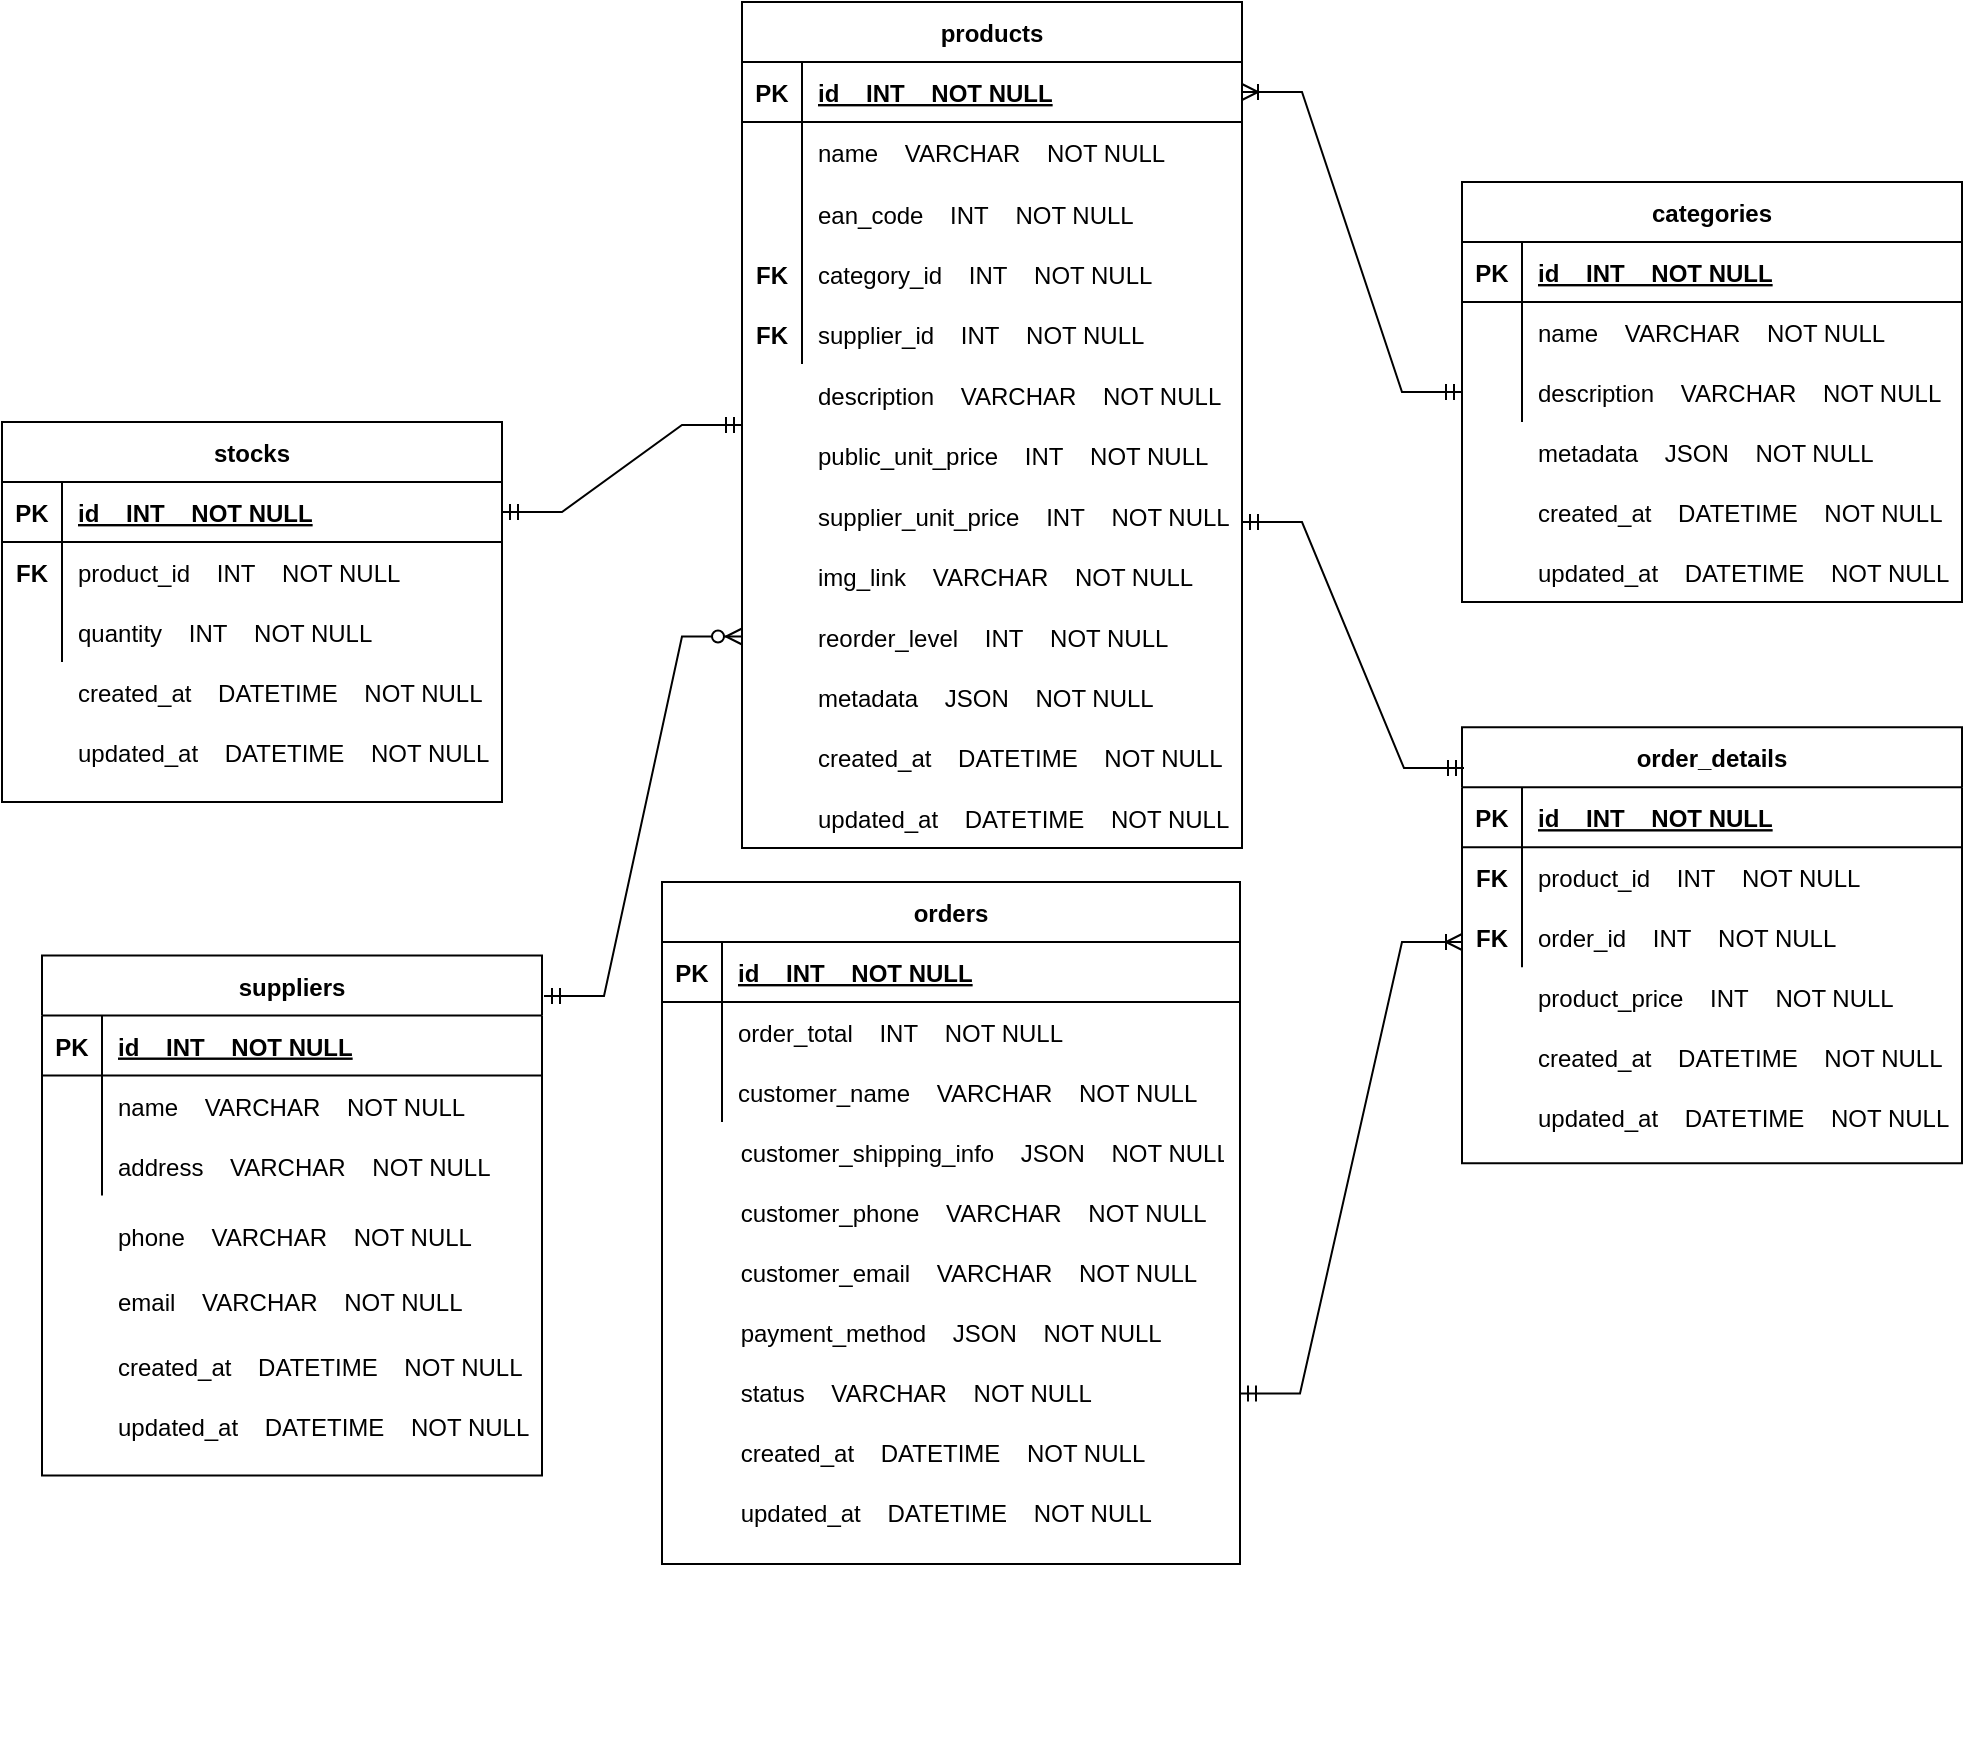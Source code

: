 <mxfile version="26.0.5">
  <diagram id="R2lEEEUBdFMjLlhIrx00" name="Page-1">
    <mxGraphModel dx="1818" dy="531" grid="1" gridSize="10" guides="1" tooltips="1" connect="1" arrows="1" fold="1" page="1" pageScale="1" pageWidth="850" pageHeight="1100" math="0" shadow="0" extFonts="Permanent Marker^https://fonts.googleapis.com/css?family=Permanent+Marker">
      <root>
        <mxCell id="0" />
        <mxCell id="1" parent="0" />
        <mxCell id="oDCol93xk47E9iByFCbb-89" value="" style="group;fontFamily=Helvetica;" parent="1" vertex="1" connectable="0">
          <mxGeometry x="-210" y="510" width="250" height="266.75" as="geometry" />
        </mxCell>
        <mxCell id="O599vIxPyZ5ag_olLyhW-19" value="" style="group;fontFamily=Helvetica;" parent="oDCol93xk47E9iByFCbb-89" vertex="1" connectable="0">
          <mxGeometry y="6.75" width="250" height="260" as="geometry" />
        </mxCell>
        <mxCell id="C-vyLk0tnHw3VtMMgP7b-13" value="suppliers" style="shape=table;startSize=30;container=1;collapsible=1;childLayout=tableLayout;fixedRows=1;rowLines=0;fontStyle=1;align=center;resizeLast=1;" parent="O599vIxPyZ5ag_olLyhW-19" vertex="1">
          <mxGeometry width="250" height="260" as="geometry" />
        </mxCell>
        <mxCell id="C-vyLk0tnHw3VtMMgP7b-14" value="" style="shape=partialRectangle;collapsible=0;dropTarget=0;pointerEvents=0;fillColor=none;points=[[0,0.5],[1,0.5]];portConstraint=eastwest;top=0;left=0;right=0;bottom=1;fontFamily=Helvetica;" parent="C-vyLk0tnHw3VtMMgP7b-13" vertex="1">
          <mxGeometry y="30" width="250" height="30" as="geometry" />
        </mxCell>
        <mxCell id="C-vyLk0tnHw3VtMMgP7b-15" value="PK" style="shape=partialRectangle;overflow=hidden;connectable=0;fillColor=none;top=0;left=0;bottom=0;right=0;fontStyle=1;fontFamily=Helvetica;" parent="C-vyLk0tnHw3VtMMgP7b-14" vertex="1">
          <mxGeometry width="30" height="30" as="geometry">
            <mxRectangle width="30" height="30" as="alternateBounds" />
          </mxGeometry>
        </mxCell>
        <mxCell id="C-vyLk0tnHw3VtMMgP7b-16" value="id    INT    NOT NULL" style="shape=partialRectangle;overflow=hidden;connectable=0;fillColor=none;top=0;left=0;bottom=0;right=0;align=left;spacingLeft=6;fontStyle=5;fontFamily=Helvetica;" parent="C-vyLk0tnHw3VtMMgP7b-14" vertex="1">
          <mxGeometry x="30" width="220" height="30" as="geometry">
            <mxRectangle width="220" height="30" as="alternateBounds" />
          </mxGeometry>
        </mxCell>
        <mxCell id="C-vyLk0tnHw3VtMMgP7b-17" value="" style="shape=partialRectangle;collapsible=0;dropTarget=0;pointerEvents=0;fillColor=none;points=[[0,0.5],[1,0.5]];portConstraint=eastwest;top=0;left=0;right=0;bottom=0;fontFamily=Helvetica;" parent="C-vyLk0tnHw3VtMMgP7b-13" vertex="1">
          <mxGeometry y="60" width="250" height="30" as="geometry" />
        </mxCell>
        <mxCell id="C-vyLk0tnHw3VtMMgP7b-18" value="" style="shape=partialRectangle;overflow=hidden;connectable=0;fillColor=none;top=0;left=0;bottom=0;right=0;fontFamily=Helvetica;" parent="C-vyLk0tnHw3VtMMgP7b-17" vertex="1">
          <mxGeometry width="30" height="30" as="geometry">
            <mxRectangle width="30" height="30" as="alternateBounds" />
          </mxGeometry>
        </mxCell>
        <mxCell id="C-vyLk0tnHw3VtMMgP7b-19" value="name    VARCHAR    NOT NULL" style="shape=partialRectangle;overflow=hidden;connectable=0;fillColor=none;top=0;left=0;bottom=0;right=0;align=left;spacingLeft=6;fontFamily=Helvetica;" parent="C-vyLk0tnHw3VtMMgP7b-17" vertex="1">
          <mxGeometry x="30" width="220" height="30" as="geometry">
            <mxRectangle width="220" height="30" as="alternateBounds" />
          </mxGeometry>
        </mxCell>
        <mxCell id="C-vyLk0tnHw3VtMMgP7b-20" value="" style="shape=partialRectangle;collapsible=0;dropTarget=0;pointerEvents=0;fillColor=none;points=[[0,0.5],[1,0.5]];portConstraint=eastwest;top=0;left=0;right=0;bottom=0;fontFamily=Helvetica;" parent="C-vyLk0tnHw3VtMMgP7b-13" vertex="1">
          <mxGeometry y="90" width="250" height="30" as="geometry" />
        </mxCell>
        <mxCell id="C-vyLk0tnHw3VtMMgP7b-21" value="" style="shape=partialRectangle;overflow=hidden;connectable=0;fillColor=none;top=0;left=0;bottom=0;right=0;fontFamily=Helvetica;" parent="C-vyLk0tnHw3VtMMgP7b-20" vertex="1">
          <mxGeometry width="30" height="30" as="geometry">
            <mxRectangle width="30" height="30" as="alternateBounds" />
          </mxGeometry>
        </mxCell>
        <mxCell id="C-vyLk0tnHw3VtMMgP7b-22" value="address    VARCHAR    NOT NULL" style="shape=partialRectangle;overflow=hidden;connectable=0;fillColor=none;top=0;left=0;bottom=0;right=0;align=left;spacingLeft=6;fontFamily=Helvetica;" parent="C-vyLk0tnHw3VtMMgP7b-20" vertex="1">
          <mxGeometry x="30" width="220" height="30" as="geometry">
            <mxRectangle width="220" height="30" as="alternateBounds" />
          </mxGeometry>
        </mxCell>
        <mxCell id="O599vIxPyZ5ag_olLyhW-18" value="" style="group;fontFamily=Helvetica;" parent="O599vIxPyZ5ag_olLyhW-19" vertex="1" connectable="0">
          <mxGeometry x="30" y="120" width="220" height="70" as="geometry" />
        </mxCell>
        <mxCell id="oDCol93xk47E9iByFCbb-34" value="phone    VARCHAR    NOT NULL" style="shape=partialRectangle;overflow=hidden;connectable=0;fillColor=none;top=0;left=0;bottom=0;right=0;align=left;spacingLeft=6;fontFamily=Helvetica;" parent="O599vIxPyZ5ag_olLyhW-18" vertex="1">
          <mxGeometry width="220" height="40" as="geometry">
            <mxRectangle width="220" height="30" as="alternateBounds" />
          </mxGeometry>
        </mxCell>
        <mxCell id="oDCol93xk47E9iByFCbb-35" value="email    VARCHAR    NOT NULL" style="shape=partialRectangle;overflow=hidden;connectable=0;fillColor=none;top=0;left=0;bottom=0;right=0;align=left;spacingLeft=6;fontFamily=Helvetica;" parent="O599vIxPyZ5ag_olLyhW-18" vertex="1">
          <mxGeometry y="35" width="220" height="35" as="geometry">
            <mxRectangle width="220" height="30" as="alternateBounds" />
          </mxGeometry>
        </mxCell>
        <mxCell id="CiDl6XAIIdeiYuVBN_p--7" value="created_at    DATETIME    NOT NULL" style="shape=partialRectangle;overflow=hidden;connectable=0;fillColor=none;top=0;left=0;bottom=0;right=0;align=left;spacingLeft=6;fontFamily=Helvetica;" parent="O599vIxPyZ5ag_olLyhW-19" vertex="1">
          <mxGeometry x="30" y="190" width="220" height="30" as="geometry">
            <mxRectangle width="220" height="30" as="alternateBounds" />
          </mxGeometry>
        </mxCell>
        <mxCell id="CiDl6XAIIdeiYuVBN_p--8" value="updated_at    DATETIME    NOT NULL" style="shape=partialRectangle;overflow=hidden;connectable=0;fillColor=none;top=0;left=0;bottom=0;right=0;align=left;spacingLeft=6;fontFamily=Helvetica;" parent="O599vIxPyZ5ag_olLyhW-19" vertex="1">
          <mxGeometry x="30" y="220" width="220" height="30" as="geometry">
            <mxRectangle width="220" height="30" as="alternateBounds" />
          </mxGeometry>
        </mxCell>
        <mxCell id="kDhygVRO_tqBMdC2wP5P-2" value="" style="group;fontFamily=Helvetica;" parent="1" vertex="1" connectable="0">
          <mxGeometry x="140" y="40" width="610" height="580.57" as="geometry" />
        </mxCell>
        <mxCell id="C-vyLk0tnHw3VtMMgP7b-23" value="products" style="shape=table;startSize=30;container=1;collapsible=1;childLayout=tableLayout;fixedRows=1;rowLines=0;fontStyle=1;align=center;resizeLast=1;" parent="kDhygVRO_tqBMdC2wP5P-2" vertex="1">
          <mxGeometry width="250" height="423.0" as="geometry">
            <mxRectangle width="90" height="30" as="alternateBounds" />
          </mxGeometry>
        </mxCell>
        <mxCell id="C-vyLk0tnHw3VtMMgP7b-24" value="" style="shape=partialRectangle;collapsible=0;dropTarget=0;pointerEvents=0;fillColor=none;points=[[0,0.5],[1,0.5]];portConstraint=eastwest;top=0;left=0;right=0;bottom=1;fontFamily=Helvetica;" parent="C-vyLk0tnHw3VtMMgP7b-23" vertex="1">
          <mxGeometry y="30" width="250" height="30" as="geometry" />
        </mxCell>
        <mxCell id="C-vyLk0tnHw3VtMMgP7b-25" value="PK" style="shape=partialRectangle;overflow=hidden;connectable=0;fillColor=none;top=0;left=0;bottom=0;right=0;fontStyle=1;fontFamily=Helvetica;" parent="C-vyLk0tnHw3VtMMgP7b-24" vertex="1">
          <mxGeometry width="30" height="30" as="geometry">
            <mxRectangle width="30" height="30" as="alternateBounds" />
          </mxGeometry>
        </mxCell>
        <mxCell id="C-vyLk0tnHw3VtMMgP7b-26" value="id    INT    NOT NULL " style="shape=partialRectangle;overflow=hidden;connectable=0;fillColor=none;top=0;left=0;bottom=0;right=0;align=left;spacingLeft=6;fontStyle=5;fontFamily=Helvetica;" parent="C-vyLk0tnHw3VtMMgP7b-24" vertex="1">
          <mxGeometry x="30" width="220" height="30" as="geometry">
            <mxRectangle width="220" height="30" as="alternateBounds" />
          </mxGeometry>
        </mxCell>
        <mxCell id="C-vyLk0tnHw3VtMMgP7b-27" value="" style="shape=partialRectangle;collapsible=0;dropTarget=0;pointerEvents=0;fillColor=none;points=[[0,0.5],[1,0.5]];portConstraint=eastwest;top=0;left=0;right=0;bottom=0;fontFamily=Helvetica;" parent="C-vyLk0tnHw3VtMMgP7b-23" vertex="1">
          <mxGeometry y="60" width="250" height="30" as="geometry" />
        </mxCell>
        <mxCell id="C-vyLk0tnHw3VtMMgP7b-28" value="" style="shape=partialRectangle;overflow=hidden;connectable=0;fillColor=none;top=0;left=0;bottom=0;right=0;fontFamily=Helvetica;" parent="C-vyLk0tnHw3VtMMgP7b-27" vertex="1">
          <mxGeometry width="30" height="30" as="geometry">
            <mxRectangle width="30" height="30" as="alternateBounds" />
          </mxGeometry>
        </mxCell>
        <mxCell id="C-vyLk0tnHw3VtMMgP7b-29" value="name    VARCHAR    NOT NULL" style="shape=partialRectangle;overflow=hidden;connectable=0;fillColor=none;top=0;left=0;bottom=0;right=0;align=left;spacingLeft=6;fontFamily=Helvetica;" parent="C-vyLk0tnHw3VtMMgP7b-27" vertex="1">
          <mxGeometry x="30" width="220" height="30" as="geometry">
            <mxRectangle width="220" height="30" as="alternateBounds" />
          </mxGeometry>
        </mxCell>
        <mxCell id="oDCol93xk47E9iByFCbb-23" value="description    VARCHAR    NOT NULL" style="shape=partialRectangle;overflow=hidden;connectable=0;fillColor=none;top=0;left=0;bottom=0;right=0;align=left;spacingLeft=6;fontFamily=Helvetica;" parent="kDhygVRO_tqBMdC2wP5P-2" vertex="1">
          <mxGeometry x="30" y="181.286" width="220" height="30.214" as="geometry" />
        </mxCell>
        <mxCell id="oDCol93xk47E9iByFCbb-24" value="public_unit_price    INT    NOT NULL" style="shape=partialRectangle;overflow=hidden;connectable=0;fillColor=none;top=0;left=0;bottom=0;right=0;align=left;spacingLeft=6;fontFamily=Helvetica;" parent="kDhygVRO_tqBMdC2wP5P-2" vertex="1">
          <mxGeometry x="30" y="211.5" width="220" height="30.214" as="geometry" />
        </mxCell>
        <mxCell id="oDCol93xk47E9iByFCbb-25" value="supplier_unit_price    INT    NOT NULL" style="shape=partialRectangle;overflow=hidden;connectable=0;fillColor=none;top=0;left=0;bottom=0;right=0;align=left;spacingLeft=6;fontFamily=Helvetica;" parent="kDhygVRO_tqBMdC2wP5P-2" vertex="1">
          <mxGeometry x="30" y="241.714" width="220" height="30.214" as="geometry" />
        </mxCell>
        <mxCell id="oDCol93xk47E9iByFCbb-26" value="created_at    DATETIME    NOT NULL" style="shape=partialRectangle;overflow=hidden;connectable=0;fillColor=none;top=0;left=0;bottom=0;right=0;align=left;spacingLeft=6;fontFamily=Helvetica;" parent="kDhygVRO_tqBMdC2wP5P-2" vertex="1">
          <mxGeometry x="30" y="362.571" width="220" height="30.214" as="geometry" />
        </mxCell>
        <mxCell id="oDCol93xk47E9iByFCbb-27" value="reorder_level    INT    NOT NULL" style="shape=partialRectangle;overflow=hidden;connectable=0;fillColor=none;top=0;left=0;bottom=0;right=0;align=left;spacingLeft=6;fontFamily=Helvetica;" parent="kDhygVRO_tqBMdC2wP5P-2" vertex="1">
          <mxGeometry x="30" y="302.143" width="220" height="30.214" as="geometry" />
        </mxCell>
        <mxCell id="oDCol93xk47E9iByFCbb-28" value="updated_at    DATETIME    NOT NULL" style="shape=partialRectangle;overflow=hidden;connectable=0;fillColor=none;top=0;left=0;bottom=0;right=0;align=left;spacingLeft=6;fontFamily=Helvetica;" parent="kDhygVRO_tqBMdC2wP5P-2" vertex="1">
          <mxGeometry x="30" y="392.786" width="220" height="30.214" as="geometry" />
        </mxCell>
        <mxCell id="oDCol93xk47E9iByFCbb-29" value="img_link    VARCHAR    NOT NULL" style="shape=partialRectangle;overflow=hidden;connectable=0;fillColor=none;top=0;left=0;bottom=0;right=0;align=left;spacingLeft=6;fontFamily=Helvetica;" parent="kDhygVRO_tqBMdC2wP5P-2" vertex="1">
          <mxGeometry x="30" y="271.929" width="220" height="30.214" as="geometry" />
        </mxCell>
        <mxCell id="oDCol93xk47E9iByFCbb-30" value="metadata    JSON    NOT NULL" style="shape=partialRectangle;overflow=hidden;connectable=0;fillColor=none;top=0;left=0;bottom=0;right=0;align=left;spacingLeft=6;fontFamily=Helvetica;" parent="kDhygVRO_tqBMdC2wP5P-2" vertex="1">
          <mxGeometry x="30" y="332.357" width="220" height="30.214" as="geometry" />
        </mxCell>
        <mxCell id="oDCol93xk47E9iByFCbb-31" value="category_id    INT    NOT NULL" style="shape=partialRectangle;overflow=hidden;connectable=0;fillColor=none;top=0;left=0;bottom=0;right=0;align=left;spacingLeft=6;fontFamily=Helvetica;" parent="kDhygVRO_tqBMdC2wP5P-2" vertex="1">
          <mxGeometry x="30" y="120.857" width="220" height="30.214" as="geometry" />
        </mxCell>
        <mxCell id="oDCol93xk47E9iByFCbb-32" value="supplier_id    INT    NOT NULL" style="shape=partialRectangle;overflow=hidden;connectable=0;fillColor=none;top=0;left=0;bottom=0;right=0;align=left;spacingLeft=6;fontFamily=Helvetica;" parent="kDhygVRO_tqBMdC2wP5P-2" vertex="1">
          <mxGeometry x="30" y="151.071" width="220" height="30.214" as="geometry" />
        </mxCell>
        <mxCell id="oDCol93xk47E9iByFCbb-88" value="ean_code    INT    NOT NULL" style="shape=partialRectangle;overflow=hidden;connectable=0;fillColor=none;top=0;left=0;bottom=0;right=0;align=left;spacingLeft=6;fontFamily=Helvetica;" parent="kDhygVRO_tqBMdC2wP5P-2" vertex="1">
          <mxGeometry x="30" y="90.643" width="220" height="30.214" as="geometry" />
        </mxCell>
        <mxCell id="kDhygVRO_tqBMdC2wP5P-10" value="FK" style="shape=partialRectangle;overflow=hidden;connectable=0;fillColor=none;top=0;left=0;bottom=0;right=0;fontStyle=1;" parent="kDhygVRO_tqBMdC2wP5P-2" vertex="1">
          <mxGeometry y="120.857" width="30" height="30.214" as="geometry">
            <mxRectangle width="30" height="30" as="alternateBounds" />
          </mxGeometry>
        </mxCell>
        <mxCell id="kDhygVRO_tqBMdC2wP5P-8" value="" style="endArrow=none;html=1;rounded=0;fontFamily=Helvetica;" parent="kDhygVRO_tqBMdC2wP5P-2" edge="1">
          <mxGeometry width="50" height="50" relative="1" as="geometry">
            <mxPoint x="30" y="181" as="sourcePoint" />
            <mxPoint x="30" y="87" as="targetPoint" />
          </mxGeometry>
        </mxCell>
        <mxCell id="kDhygVRO_tqBMdC2wP5P-11" value="FK" style="shape=partialRectangle;overflow=hidden;connectable=0;fillColor=none;top=0;left=0;bottom=0;right=0;fontStyle=1;" parent="kDhygVRO_tqBMdC2wP5P-2" vertex="1">
          <mxGeometry y="151.071" width="30" height="30.214" as="geometry">
            <mxRectangle width="30" height="30" as="alternateBounds" />
          </mxGeometry>
        </mxCell>
        <mxCell id="O599vIxPyZ5ag_olLyhW-21" value="" style="group;fontFamily=Helvetica;" parent="kDhygVRO_tqBMdC2wP5P-2" vertex="1" connectable="0">
          <mxGeometry x="360" y="362.57" width="250" height="218" as="geometry" />
        </mxCell>
        <mxCell id="oDCol93xk47E9iByFCbb-73" value="order_details" style="shape=table;startSize=30;container=1;collapsible=1;childLayout=tableLayout;fixedRows=1;rowLines=0;fontStyle=1;align=center;resizeLast=1;" parent="O599vIxPyZ5ag_olLyhW-21" vertex="1">
          <mxGeometry width="250" height="218" as="geometry" />
        </mxCell>
        <mxCell id="oDCol93xk47E9iByFCbb-74" value="" style="shape=partialRectangle;collapsible=0;dropTarget=0;pointerEvents=0;fillColor=none;points=[[0,0.5],[1,0.5]];portConstraint=eastwest;top=0;left=0;right=0;bottom=1;fontFamily=Helvetica;" parent="oDCol93xk47E9iByFCbb-73" vertex="1">
          <mxGeometry y="30" width="250" height="30" as="geometry" />
        </mxCell>
        <mxCell id="oDCol93xk47E9iByFCbb-75" value="PK" style="shape=partialRectangle;overflow=hidden;connectable=0;fillColor=none;top=0;left=0;bottom=0;right=0;fontStyle=1;fontFamily=Helvetica;" parent="oDCol93xk47E9iByFCbb-74" vertex="1">
          <mxGeometry width="30" height="30" as="geometry">
            <mxRectangle width="30" height="30" as="alternateBounds" />
          </mxGeometry>
        </mxCell>
        <mxCell id="oDCol93xk47E9iByFCbb-76" value="id    INT    NOT NULL" style="shape=partialRectangle;overflow=hidden;connectable=0;fillColor=none;top=0;left=0;bottom=0;right=0;align=left;spacingLeft=6;fontStyle=5;fontFamily=Helvetica;" parent="oDCol93xk47E9iByFCbb-74" vertex="1">
          <mxGeometry x="30" width="220" height="30" as="geometry">
            <mxRectangle width="220" height="30" as="alternateBounds" />
          </mxGeometry>
        </mxCell>
        <mxCell id="oDCol93xk47E9iByFCbb-77" value="" style="shape=partialRectangle;collapsible=0;dropTarget=0;pointerEvents=0;fillColor=none;points=[[0,0.5],[1,0.5]];portConstraint=eastwest;top=0;left=0;right=0;bottom=0;fontFamily=Helvetica;" parent="oDCol93xk47E9iByFCbb-73" vertex="1">
          <mxGeometry y="60" width="250" height="30" as="geometry" />
        </mxCell>
        <mxCell id="oDCol93xk47E9iByFCbb-78" value="" style="shape=partialRectangle;overflow=hidden;connectable=0;fillColor=none;top=0;left=0;bottom=0;right=0;fontFamily=Helvetica;" parent="oDCol93xk47E9iByFCbb-77" vertex="1">
          <mxGeometry width="30" height="30" as="geometry">
            <mxRectangle width="30" height="30" as="alternateBounds" />
          </mxGeometry>
        </mxCell>
        <mxCell id="oDCol93xk47E9iByFCbb-79" value="product_id    INT    NOT NULL" style="shape=partialRectangle;overflow=hidden;connectable=0;fillColor=none;top=0;left=0;bottom=0;right=0;align=left;spacingLeft=6;fontFamily=Helvetica;" parent="oDCol93xk47E9iByFCbb-77" vertex="1">
          <mxGeometry x="30" width="220" height="30" as="geometry">
            <mxRectangle width="220" height="30" as="alternateBounds" />
          </mxGeometry>
        </mxCell>
        <mxCell id="oDCol93xk47E9iByFCbb-80" value="" style="shape=partialRectangle;collapsible=0;dropTarget=0;pointerEvents=0;fillColor=none;points=[[0,0.5],[1,0.5]];portConstraint=eastwest;top=0;left=0;right=0;bottom=0;fontFamily=Helvetica;" parent="oDCol93xk47E9iByFCbb-73" vertex="1">
          <mxGeometry y="90" width="250" height="30" as="geometry" />
        </mxCell>
        <mxCell id="oDCol93xk47E9iByFCbb-81" value="" style="shape=partialRectangle;overflow=hidden;connectable=0;fillColor=none;top=0;left=0;bottom=0;right=0;fontFamily=Helvetica;" parent="oDCol93xk47E9iByFCbb-80" vertex="1">
          <mxGeometry width="30" height="30" as="geometry">
            <mxRectangle width="30" height="30" as="alternateBounds" />
          </mxGeometry>
        </mxCell>
        <mxCell id="oDCol93xk47E9iByFCbb-82" value="order_id    INT    NOT NULL" style="shape=partialRectangle;overflow=hidden;connectable=0;fillColor=none;top=0;left=0;bottom=0;right=0;align=left;spacingLeft=6;fontFamily=Helvetica;" parent="oDCol93xk47E9iByFCbb-80" vertex="1">
          <mxGeometry x="30" width="220" height="30" as="geometry">
            <mxRectangle width="220" height="30" as="alternateBounds" />
          </mxGeometry>
        </mxCell>
        <mxCell id="oDCol93xk47E9iByFCbb-83" value="product_price    INT    NOT NULL" style="shape=partialRectangle;overflow=hidden;connectable=0;fillColor=none;top=0;left=0;bottom=0;right=0;align=left;spacingLeft=6;fontFamily=Helvetica;" parent="O599vIxPyZ5ag_olLyhW-21" vertex="1">
          <mxGeometry x="30" y="120" width="220" height="30" as="geometry">
            <mxRectangle width="220" height="30" as="alternateBounds" />
          </mxGeometry>
        </mxCell>
        <mxCell id="oDCol93xk47E9iByFCbb-84" value="created_at    DATETIME    NOT NULL" style="shape=partialRectangle;overflow=hidden;connectable=0;fillColor=none;top=0;left=0;bottom=0;right=0;align=left;spacingLeft=6;fontFamily=Helvetica;" parent="O599vIxPyZ5ag_olLyhW-21" vertex="1">
          <mxGeometry x="30" y="150" width="220" height="30" as="geometry">
            <mxRectangle width="220" height="30" as="alternateBounds" />
          </mxGeometry>
        </mxCell>
        <mxCell id="oDCol93xk47E9iByFCbb-85" value="updated_at    DATETIME    NOT NULL" style="shape=partialRectangle;overflow=hidden;connectable=0;fillColor=none;top=0;left=0;bottom=0;right=0;align=left;spacingLeft=6;fontFamily=Helvetica;" parent="O599vIxPyZ5ag_olLyhW-21" vertex="1">
          <mxGeometry x="30" y="180" width="220" height="30" as="geometry">
            <mxRectangle width="220" height="30" as="alternateBounds" />
          </mxGeometry>
        </mxCell>
        <mxCell id="O599vIxPyZ5ag_olLyhW-14" value="FK" style="shape=partialRectangle;overflow=hidden;connectable=0;fillColor=none;top=0;left=0;bottom=0;right=0;fontStyle=1;" parent="O599vIxPyZ5ag_olLyhW-21" vertex="1">
          <mxGeometry y="90" width="30" height="30" as="geometry">
            <mxRectangle width="30" height="30" as="alternateBounds" />
          </mxGeometry>
        </mxCell>
        <mxCell id="O599vIxPyZ5ag_olLyhW-15" value="FK" style="shape=partialRectangle;overflow=hidden;connectable=0;fillColor=none;top=0;left=0;bottom=0;right=0;fontStyle=1;" parent="O599vIxPyZ5ag_olLyhW-21" vertex="1">
          <mxGeometry y="60" width="30" height="30" as="geometry">
            <mxRectangle width="30" height="30" as="alternateBounds" />
          </mxGeometry>
        </mxCell>
        <mxCell id="O599vIxPyZ5ag_olLyhW-39" value="" style="edgeStyle=entityRelationEdgeStyle;fontSize=12;html=1;endArrow=ERmandOne;startArrow=ERmandOne;rounded=0;fontFamily=Helvetica;entryX=0.004;entryY=0.094;entryDx=0;entryDy=0;entryPerimeter=0;" parent="O599vIxPyZ5ag_olLyhW-21" target="oDCol93xk47E9iByFCbb-73" edge="1">
          <mxGeometry width="100" height="100" relative="1" as="geometry">
            <mxPoint x="-110" y="-102.57" as="sourcePoint" />
            <mxPoint x="40" y="70" as="targetPoint" />
          </mxGeometry>
        </mxCell>
        <mxCell id="O599vIxPyZ5ag_olLyhW-33" value="" style="edgeStyle=entityRelationEdgeStyle;fontSize=12;html=1;endArrow=ERoneToMany;startArrow=ERmandOne;rounded=0;exitX=1;exitY=0.75;exitDx=0;exitDy=0;fontFamily=Helvetica;" parent="kDhygVRO_tqBMdC2wP5P-2" source="oDCol93xk47E9iByFCbb-48" edge="1">
          <mxGeometry width="100" height="100" relative="1" as="geometry">
            <mxPoint x="259" y="705.75" as="sourcePoint" />
            <mxPoint x="360" y="470" as="targetPoint" />
          </mxGeometry>
        </mxCell>
        <mxCell id="O599vIxPyZ5ag_olLyhW-17" value="y" style="group;fontFamily=Helvetica;" parent="1" vertex="1" connectable="0">
          <mxGeometry x="500" y="140" width="250" height="210" as="geometry" />
        </mxCell>
        <mxCell id="C-vyLk0tnHw3VtMMgP7b-2" value="categories" style="shape=table;startSize=30;container=1;collapsible=1;childLayout=tableLayout;fixedRows=1;rowLines=0;fontStyle=1;align=center;resizeLast=1;" parent="O599vIxPyZ5ag_olLyhW-17" vertex="1">
          <mxGeometry y="-10" width="250" height="210" as="geometry" />
        </mxCell>
        <mxCell id="C-vyLk0tnHw3VtMMgP7b-3" value="" style="shape=partialRectangle;collapsible=0;dropTarget=0;pointerEvents=0;fillColor=none;points=[[0,0.5],[1,0.5]];portConstraint=eastwest;top=0;left=0;right=0;bottom=1;fontFamily=Helvetica;" parent="C-vyLk0tnHw3VtMMgP7b-2" vertex="1">
          <mxGeometry y="30" width="250" height="30" as="geometry" />
        </mxCell>
        <mxCell id="C-vyLk0tnHw3VtMMgP7b-4" value="PK" style="shape=partialRectangle;overflow=hidden;connectable=0;fillColor=none;top=0;left=0;bottom=0;right=0;fontStyle=1;fontFamily=Helvetica;" parent="C-vyLk0tnHw3VtMMgP7b-3" vertex="1">
          <mxGeometry width="30" height="30" as="geometry">
            <mxRectangle width="30" height="30" as="alternateBounds" />
          </mxGeometry>
        </mxCell>
        <mxCell id="C-vyLk0tnHw3VtMMgP7b-5" value="id    INT    NOT NULL" style="shape=partialRectangle;overflow=hidden;connectable=0;fillColor=none;top=0;left=0;bottom=0;right=0;align=left;spacingLeft=6;fontStyle=5;fontFamily=Helvetica;" parent="C-vyLk0tnHw3VtMMgP7b-3" vertex="1">
          <mxGeometry x="30" width="220" height="30" as="geometry">
            <mxRectangle width="220" height="30" as="alternateBounds" />
          </mxGeometry>
        </mxCell>
        <mxCell id="C-vyLk0tnHw3VtMMgP7b-6" value="" style="shape=partialRectangle;collapsible=0;dropTarget=0;pointerEvents=0;fillColor=none;points=[[0,0.5],[1,0.5]];portConstraint=eastwest;top=0;left=0;right=0;bottom=0;fontFamily=Helvetica;" parent="C-vyLk0tnHw3VtMMgP7b-2" vertex="1">
          <mxGeometry y="60" width="250" height="30" as="geometry" />
        </mxCell>
        <mxCell id="C-vyLk0tnHw3VtMMgP7b-7" value="" style="shape=partialRectangle;overflow=hidden;connectable=0;fillColor=none;top=0;left=0;bottom=0;right=0;fontFamily=Helvetica;" parent="C-vyLk0tnHw3VtMMgP7b-6" vertex="1">
          <mxGeometry width="30" height="30" as="geometry">
            <mxRectangle width="30" height="30" as="alternateBounds" />
          </mxGeometry>
        </mxCell>
        <mxCell id="C-vyLk0tnHw3VtMMgP7b-8" value="name    VARCHAR    NOT NULL" style="shape=partialRectangle;overflow=hidden;connectable=0;fillColor=none;top=0;left=0;bottom=0;right=0;align=left;spacingLeft=6;fontFamily=Helvetica;" parent="C-vyLk0tnHw3VtMMgP7b-6" vertex="1">
          <mxGeometry x="30" width="220" height="30" as="geometry">
            <mxRectangle width="220" height="30" as="alternateBounds" />
          </mxGeometry>
        </mxCell>
        <mxCell id="C-vyLk0tnHw3VtMMgP7b-9" value="" style="shape=partialRectangle;collapsible=0;dropTarget=0;pointerEvents=0;fillColor=none;points=[[0,0.5],[1,0.5]];portConstraint=eastwest;top=0;left=0;right=0;bottom=0;fontFamily=Helvetica;" parent="C-vyLk0tnHw3VtMMgP7b-2" vertex="1">
          <mxGeometry y="90" width="250" height="30" as="geometry" />
        </mxCell>
        <mxCell id="C-vyLk0tnHw3VtMMgP7b-10" value="" style="shape=partialRectangle;overflow=hidden;connectable=0;fillColor=none;top=0;left=0;bottom=0;right=0;fontFamily=Helvetica;" parent="C-vyLk0tnHw3VtMMgP7b-9" vertex="1">
          <mxGeometry width="30" height="30" as="geometry">
            <mxRectangle width="30" height="30" as="alternateBounds" />
          </mxGeometry>
        </mxCell>
        <mxCell id="C-vyLk0tnHw3VtMMgP7b-11" value="description    VARCHAR    NOT NULL" style="shape=partialRectangle;overflow=hidden;connectable=0;fillColor=none;top=0;left=0;bottom=0;right=0;align=left;spacingLeft=6;fontFamily=Helvetica;" parent="C-vyLk0tnHw3VtMMgP7b-9" vertex="1">
          <mxGeometry x="30" width="220" height="30" as="geometry">
            <mxRectangle width="220" height="30" as="alternateBounds" />
          </mxGeometry>
        </mxCell>
        <mxCell id="oDCol93xk47E9iByFCbb-91" value="metadata    JSON    NOT NULL" style="shape=partialRectangle;overflow=hidden;connectable=0;fillColor=none;top=0;left=0;bottom=0;right=0;align=left;spacingLeft=6;fontFamily=Helvetica;" parent="O599vIxPyZ5ag_olLyhW-17" vertex="1">
          <mxGeometry x="30" y="110" width="220" height="30" as="geometry">
            <mxRectangle width="220" height="30" as="alternateBounds" />
          </mxGeometry>
        </mxCell>
        <mxCell id="CiDl6XAIIdeiYuVBN_p--2" value="created_at    DATETIME    NOT NULL" style="shape=partialRectangle;overflow=hidden;connectable=0;fillColor=none;top=0;left=0;bottom=0;right=0;align=left;spacingLeft=6;fontFamily=Helvetica;" parent="O599vIxPyZ5ag_olLyhW-17" vertex="1">
          <mxGeometry x="30" y="140" width="220" height="30" as="geometry" />
        </mxCell>
        <mxCell id="CiDl6XAIIdeiYuVBN_p--4" value="updated_at    DATETIME    NOT NULL" style="shape=partialRectangle;overflow=hidden;connectable=0;fillColor=none;top=0;left=0;bottom=0;right=0;align=left;spacingLeft=6;fontFamily=Helvetica;" parent="O599vIxPyZ5ag_olLyhW-17" vertex="1">
          <mxGeometry x="30" y="170" width="220" height="30" as="geometry" />
        </mxCell>
        <mxCell id="O599vIxPyZ5ag_olLyhW-28" value="" style="edgeStyle=entityRelationEdgeStyle;fontSize=12;html=1;endArrow=ERoneToMany;startArrow=ERmandOne;rounded=0;exitX=0;exitY=0.5;exitDx=0;exitDy=0;entryX=1;entryY=0.5;entryDx=0;entryDy=0;fontFamily=Helvetica;" parent="1" source="C-vyLk0tnHw3VtMMgP7b-9" target="C-vyLk0tnHw3VtMMgP7b-24" edge="1">
          <mxGeometry width="100" height="100" relative="1" as="geometry">
            <mxPoint x="770" y="640" as="sourcePoint" />
            <mxPoint x="870" y="540" as="targetPoint" />
            <Array as="points">
              <mxPoint x="420" y="140" />
            </Array>
          </mxGeometry>
        </mxCell>
        <mxCell id="O599vIxPyZ5ag_olLyhW-31" value="" style="edgeStyle=entityRelationEdgeStyle;fontSize=12;html=1;endArrow=ERmandOne;startArrow=ERmandOne;rounded=0;exitX=1;exitY=0.5;exitDx=0;exitDy=0;entryX=0;entryY=0.5;entryDx=0;entryDy=0;fontFamily=Helvetica;" parent="1" source="oDCol93xk47E9iByFCbb-38" target="C-vyLk0tnHw3VtMMgP7b-23" edge="1">
          <mxGeometry width="100" height="100" relative="1" as="geometry">
            <mxPoint x="20" y="610" as="sourcePoint" />
            <mxPoint x="110" y="260" as="targetPoint" />
            <Array as="points">
              <mxPoint x="-330" y="447" />
              <mxPoint x="-175" y="457" />
              <mxPoint x="-145" y="347" />
              <mxPoint x="-145" y="367" />
              <mxPoint x="-170" y="337" />
            </Array>
          </mxGeometry>
        </mxCell>
        <mxCell id="oDCol93xk47E9iByFCbb-70" value="" style="group;fontFamily=Helvetica;" parent="1" vertex="1" connectable="0">
          <mxGeometry x="60" y="550" width="282" height="360" as="geometry" />
        </mxCell>
        <mxCell id="O599vIxPyZ5ag_olLyhW-22" value="" style="group;fontFamily=Helvetica;" parent="oDCol93xk47E9iByFCbb-70" vertex="1" connectable="0">
          <mxGeometry x="40" y="-70" width="289" height="341" as="geometry" />
        </mxCell>
        <mxCell id="oDCol93xk47E9iByFCbb-58" value="customer_shipping_info    JSON    NOT NULL" style="shape=partialRectangle;overflow=hidden;connectable=0;fillColor=none;top=0;left=0;bottom=0;right=0;align=left;spacingLeft=6;fontFamily=Helvetica;" parent="O599vIxPyZ5ag_olLyhW-22" vertex="1">
          <mxGeometry x="31.333" y="120" width="250.667" height="30" as="geometry">
            <mxRectangle width="240" height="30" as="alternateBounds" />
          </mxGeometry>
        </mxCell>
        <mxCell id="oDCol93xk47E9iByFCbb-59" value="customer_phone    VARCHAR    NOT NULL" style="shape=partialRectangle;overflow=hidden;connectable=0;fillColor=none;top=0;left=0;bottom=0;right=0;align=left;spacingLeft=6;fontFamily=Helvetica;" parent="O599vIxPyZ5ag_olLyhW-22" vertex="1">
          <mxGeometry x="31.333" y="150" width="250.667" height="30" as="geometry">
            <mxRectangle width="240" height="30" as="alternateBounds" />
          </mxGeometry>
        </mxCell>
        <mxCell id="oDCol93xk47E9iByFCbb-60" value="customer_email    VARCHAR    NOT NULL" style="shape=partialRectangle;overflow=hidden;connectable=0;fillColor=none;top=0;left=0;bottom=0;right=0;align=left;spacingLeft=6;fontFamily=Helvetica;" parent="O599vIxPyZ5ag_olLyhW-22" vertex="1">
          <mxGeometry x="31.33" y="180" width="250.67" height="30" as="geometry">
            <mxRectangle width="240" height="30" as="alternateBounds" />
          </mxGeometry>
        </mxCell>
        <mxCell id="oDCol93xk47E9iByFCbb-61" value="payment_method    JSON    NOT NULL" style="shape=partialRectangle;overflow=hidden;connectable=0;fillColor=none;top=0;left=0;bottom=0;right=0;align=left;spacingLeft=6;fontFamily=Helvetica;" parent="O599vIxPyZ5ag_olLyhW-22" vertex="1">
          <mxGeometry x="31.333" y="210" width="250.667" height="30" as="geometry">
            <mxRectangle width="240" height="30" as="alternateBounds" />
          </mxGeometry>
        </mxCell>
        <mxCell id="oDCol93xk47E9iByFCbb-62" value="status    VARCHAR    NOT NULL" style="shape=partialRectangle;overflow=hidden;connectable=0;fillColor=none;top=0;left=0;bottom=0;right=0;align=left;spacingLeft=6;fontFamily=Helvetica;" parent="O599vIxPyZ5ag_olLyhW-22" vertex="1">
          <mxGeometry x="31.333" y="240" width="250.667" height="30" as="geometry">
            <mxRectangle width="240" height="30" as="alternateBounds" />
          </mxGeometry>
        </mxCell>
        <mxCell id="oDCol93xk47E9iByFCbb-63" value="created_at    DATETIME    NOT NULL" style="shape=partialRectangle;overflow=hidden;connectable=0;fillColor=none;top=0;left=0;bottom=0;right=0;align=left;spacingLeft=6;fontFamily=Helvetica;" parent="O599vIxPyZ5ag_olLyhW-22" vertex="1">
          <mxGeometry x="31.333" y="270" width="250.667" height="30" as="geometry">
            <mxRectangle width="240" height="30" as="alternateBounds" />
          </mxGeometry>
        </mxCell>
        <mxCell id="oDCol93xk47E9iByFCbb-69" value="updated_at    DATETIME    NOT NULL" style="shape=partialRectangle;overflow=hidden;connectable=0;fillColor=none;top=0;left=0;bottom=0;right=0;align=left;spacingLeft=6;fontFamily=Helvetica;" parent="O599vIxPyZ5ag_olLyhW-22" vertex="1">
          <mxGeometry x="31.333" y="300" width="250.667" height="30" as="geometry">
            <mxRectangle width="240" height="30" as="alternateBounds" />
          </mxGeometry>
        </mxCell>
        <mxCell id="oDCol93xk47E9iByFCbb-48" value="orders" style="shape=table;startSize=30;container=1;collapsible=1;childLayout=tableLayout;fixedRows=1;rowLines=0;fontStyle=1;align=center;resizeLast=1;" parent="O599vIxPyZ5ag_olLyhW-22" vertex="1">
          <mxGeometry width="289" height="341" as="geometry" />
        </mxCell>
        <mxCell id="oDCol93xk47E9iByFCbb-49" value="" style="shape=partialRectangle;collapsible=0;dropTarget=0;pointerEvents=0;fillColor=none;points=[[0,0.5],[1,0.5]];portConstraint=eastwest;top=0;left=0;right=0;bottom=1;fontFamily=Helvetica;" parent="oDCol93xk47E9iByFCbb-48" vertex="1">
          <mxGeometry y="30" width="289" height="30" as="geometry" />
        </mxCell>
        <mxCell id="oDCol93xk47E9iByFCbb-50" value="PK" style="shape=partialRectangle;overflow=hidden;connectable=0;fillColor=none;top=0;left=0;bottom=0;right=0;fontStyle=1;fontFamily=Helvetica;" parent="oDCol93xk47E9iByFCbb-49" vertex="1">
          <mxGeometry width="30" height="30" as="geometry">
            <mxRectangle width="30" height="30" as="alternateBounds" />
          </mxGeometry>
        </mxCell>
        <mxCell id="oDCol93xk47E9iByFCbb-51" value="id    INT    NOT NULL" style="shape=partialRectangle;overflow=hidden;connectable=0;fillColor=none;top=0;left=0;bottom=0;right=0;align=left;spacingLeft=6;fontStyle=5;fontFamily=Helvetica;" parent="oDCol93xk47E9iByFCbb-49" vertex="1">
          <mxGeometry x="30" width="259" height="30" as="geometry">
            <mxRectangle width="259" height="30" as="alternateBounds" />
          </mxGeometry>
        </mxCell>
        <mxCell id="oDCol93xk47E9iByFCbb-52" value="" style="shape=partialRectangle;collapsible=0;dropTarget=0;pointerEvents=0;fillColor=none;points=[[0,0.5],[1,0.5]];portConstraint=eastwest;top=0;left=0;right=0;bottom=0;fontFamily=Helvetica;" parent="oDCol93xk47E9iByFCbb-48" vertex="1">
          <mxGeometry y="60" width="289" height="30" as="geometry" />
        </mxCell>
        <mxCell id="oDCol93xk47E9iByFCbb-53" value="" style="shape=partialRectangle;overflow=hidden;connectable=0;fillColor=none;top=0;left=0;bottom=0;right=0;fontFamily=Helvetica;" parent="oDCol93xk47E9iByFCbb-52" vertex="1">
          <mxGeometry width="30" height="30" as="geometry">
            <mxRectangle width="30" height="30" as="alternateBounds" />
          </mxGeometry>
        </mxCell>
        <mxCell id="oDCol93xk47E9iByFCbb-54" value="order_total    INT    NOT NULL" style="shape=partialRectangle;overflow=hidden;connectable=0;fillColor=none;top=0;left=0;bottom=0;right=0;align=left;spacingLeft=6;fontFamily=Helvetica;" parent="oDCol93xk47E9iByFCbb-52" vertex="1">
          <mxGeometry x="30" width="259" height="30" as="geometry">
            <mxRectangle width="259" height="30" as="alternateBounds" />
          </mxGeometry>
        </mxCell>
        <mxCell id="oDCol93xk47E9iByFCbb-55" value="" style="shape=partialRectangle;collapsible=0;dropTarget=0;pointerEvents=0;fillColor=none;points=[[0,0.5],[1,0.5]];portConstraint=eastwest;top=0;left=0;right=0;bottom=0;fontFamily=Helvetica;" parent="oDCol93xk47E9iByFCbb-48" vertex="1">
          <mxGeometry y="90" width="289" height="30" as="geometry" />
        </mxCell>
        <mxCell id="oDCol93xk47E9iByFCbb-56" value="" style="shape=partialRectangle;overflow=hidden;connectable=0;fillColor=none;top=0;left=0;bottom=0;right=0;fontFamily=Helvetica;" parent="oDCol93xk47E9iByFCbb-55" vertex="1">
          <mxGeometry width="30" height="30" as="geometry">
            <mxRectangle width="30" height="30" as="alternateBounds" />
          </mxGeometry>
        </mxCell>
        <mxCell id="oDCol93xk47E9iByFCbb-57" value="customer_name    VARCHAR    NOT NULL" style="shape=partialRectangle;overflow=hidden;connectable=0;fillColor=none;top=0;left=0;bottom=0;right=0;align=left;spacingLeft=6;fontFamily=Helvetica;" parent="oDCol93xk47E9iByFCbb-55" vertex="1">
          <mxGeometry x="30" width="259" height="30" as="geometry">
            <mxRectangle width="259" height="30" as="alternateBounds" />
          </mxGeometry>
        </mxCell>
        <mxCell id="CiDl6XAIIdeiYuVBN_p--9" value="" style="group" parent="1" vertex="1" connectable="0">
          <mxGeometry x="-230" y="250" width="250" height="190" as="geometry" />
        </mxCell>
        <mxCell id="oDCol93xk47E9iByFCbb-37" value="stocks" style="shape=table;startSize=30;container=1;collapsible=1;childLayout=tableLayout;fixedRows=1;rowLines=0;fontStyle=1;align=center;resizeLast=1;" parent="CiDl6XAIIdeiYuVBN_p--9" vertex="1">
          <mxGeometry width="250" height="190" as="geometry" />
        </mxCell>
        <mxCell id="oDCol93xk47E9iByFCbb-38" value="" style="shape=partialRectangle;collapsible=0;dropTarget=0;pointerEvents=0;fillColor=none;points=[[0,0.5],[1,0.5]];portConstraint=eastwest;top=0;left=0;right=0;bottom=1;fontFamily=Helvetica;" parent="oDCol93xk47E9iByFCbb-37" vertex="1">
          <mxGeometry y="30" width="250" height="30" as="geometry" />
        </mxCell>
        <mxCell id="oDCol93xk47E9iByFCbb-39" value="PK" style="shape=partialRectangle;overflow=hidden;connectable=0;fillColor=none;top=0;left=0;bottom=0;right=0;fontStyle=1;fontFamily=Helvetica;" parent="oDCol93xk47E9iByFCbb-38" vertex="1">
          <mxGeometry width="30" height="30" as="geometry">
            <mxRectangle width="30" height="30" as="alternateBounds" />
          </mxGeometry>
        </mxCell>
        <mxCell id="oDCol93xk47E9iByFCbb-40" value="id    INT    NOT NULL" style="shape=partialRectangle;overflow=hidden;connectable=0;fillColor=none;top=0;left=0;bottom=0;right=0;align=left;spacingLeft=6;fontStyle=5;fontFamily=Helvetica;" parent="oDCol93xk47E9iByFCbb-38" vertex="1">
          <mxGeometry x="30" width="220" height="30" as="geometry">
            <mxRectangle width="220" height="30" as="alternateBounds" />
          </mxGeometry>
        </mxCell>
        <mxCell id="oDCol93xk47E9iByFCbb-41" value="" style="shape=partialRectangle;collapsible=0;dropTarget=0;pointerEvents=0;fillColor=none;points=[[0,0.5],[1,0.5]];portConstraint=eastwest;top=0;left=0;right=0;bottom=0;fontFamily=Helvetica;" parent="oDCol93xk47E9iByFCbb-37" vertex="1">
          <mxGeometry y="60" width="250" height="30" as="geometry" />
        </mxCell>
        <mxCell id="oDCol93xk47E9iByFCbb-42" value="" style="shape=partialRectangle;overflow=hidden;connectable=0;fillColor=none;top=0;left=0;bottom=0;right=0;fontFamily=Helvetica;" parent="oDCol93xk47E9iByFCbb-41" vertex="1">
          <mxGeometry width="30" height="30" as="geometry">
            <mxRectangle width="30" height="30" as="alternateBounds" />
          </mxGeometry>
        </mxCell>
        <mxCell id="oDCol93xk47E9iByFCbb-43" value="product_id    INT    NOT NULL" style="shape=partialRectangle;overflow=hidden;connectable=0;fillColor=none;top=0;left=0;bottom=0;right=0;align=left;spacingLeft=6;fontFamily=Helvetica;" parent="oDCol93xk47E9iByFCbb-41" vertex="1">
          <mxGeometry x="30" width="220" height="30" as="geometry">
            <mxRectangle width="220" height="30" as="alternateBounds" />
          </mxGeometry>
        </mxCell>
        <mxCell id="oDCol93xk47E9iByFCbb-44" value="" style="shape=partialRectangle;collapsible=0;dropTarget=0;pointerEvents=0;fillColor=none;points=[[0,0.5],[1,0.5]];portConstraint=eastwest;top=0;left=0;right=0;bottom=0;fontFamily=Helvetica;" parent="oDCol93xk47E9iByFCbb-37" vertex="1">
          <mxGeometry y="90" width="250" height="30" as="geometry" />
        </mxCell>
        <mxCell id="oDCol93xk47E9iByFCbb-45" value="" style="shape=partialRectangle;overflow=hidden;connectable=0;fillColor=none;top=0;left=0;bottom=0;right=0;fontFamily=Helvetica;" parent="oDCol93xk47E9iByFCbb-44" vertex="1">
          <mxGeometry width="30" height="30" as="geometry">
            <mxRectangle width="30" height="30" as="alternateBounds" />
          </mxGeometry>
        </mxCell>
        <mxCell id="oDCol93xk47E9iByFCbb-46" value="quantity    INT    NOT NULL" style="shape=partialRectangle;overflow=hidden;connectable=0;fillColor=none;top=0;left=0;bottom=0;right=0;align=left;spacingLeft=6;fontFamily=Helvetica;" parent="oDCol93xk47E9iByFCbb-44" vertex="1">
          <mxGeometry x="30" width="220" height="30" as="geometry">
            <mxRectangle width="220" height="30" as="alternateBounds" />
          </mxGeometry>
        </mxCell>
        <mxCell id="oDCol93xk47E9iByFCbb-67" value="updated_at    DATETIME    NOT NULL" style="shape=partialRectangle;overflow=hidden;connectable=0;fillColor=none;top=0;left=0;bottom=0;right=0;align=left;spacingLeft=6;fontFamily=Helvetica;" parent="CiDl6XAIIdeiYuVBN_p--9" vertex="1">
          <mxGeometry x="30" y="150" width="220" height="30" as="geometry">
            <mxRectangle width="220" height="30" as="alternateBounds" />
          </mxGeometry>
        </mxCell>
        <mxCell id="oDCol93xk47E9iByFCbb-68" value="created_at    DATETIME    NOT NULL" style="shape=partialRectangle;overflow=hidden;connectable=0;fillColor=none;top=0;left=0;bottom=0;right=0;align=left;spacingLeft=6;fontFamily=Helvetica;" parent="CiDl6XAIIdeiYuVBN_p--9" vertex="1">
          <mxGeometry x="30" y="120" width="220" height="30" as="geometry">
            <mxRectangle width="220" height="30" as="alternateBounds" />
          </mxGeometry>
        </mxCell>
        <mxCell id="kDhygVRO_tqBMdC2wP5P-15" value="FK" style="shape=partialRectangle;overflow=hidden;connectable=0;fillColor=none;top=0;left=0;bottom=0;right=0;fontStyle=1;" parent="CiDl6XAIIdeiYuVBN_p--9" vertex="1">
          <mxGeometry y="60" width="30" height="30" as="geometry">
            <mxRectangle width="30" height="30" as="alternateBounds" />
          </mxGeometry>
        </mxCell>
        <mxCell id="whJ9yE2s_0tn4ThpckLZ-2" value="" style="edgeStyle=entityRelationEdgeStyle;fontSize=12;html=1;endArrow=ERzeroToMany;startArrow=ERmandOne;rounded=0;entryX=0;entryY=0.75;entryDx=0;entryDy=0;exitX=1.004;exitY=0.078;exitDx=0;exitDy=0;exitPerimeter=0;" parent="1" source="C-vyLk0tnHw3VtMMgP7b-13" target="C-vyLk0tnHw3VtMMgP7b-23" edge="1">
          <mxGeometry width="100" height="100" relative="1" as="geometry">
            <mxPoint x="50" y="510" as="sourcePoint" />
            <mxPoint x="-370" y="440" as="targetPoint" />
          </mxGeometry>
        </mxCell>
      </root>
    </mxGraphModel>
  </diagram>
</mxfile>
